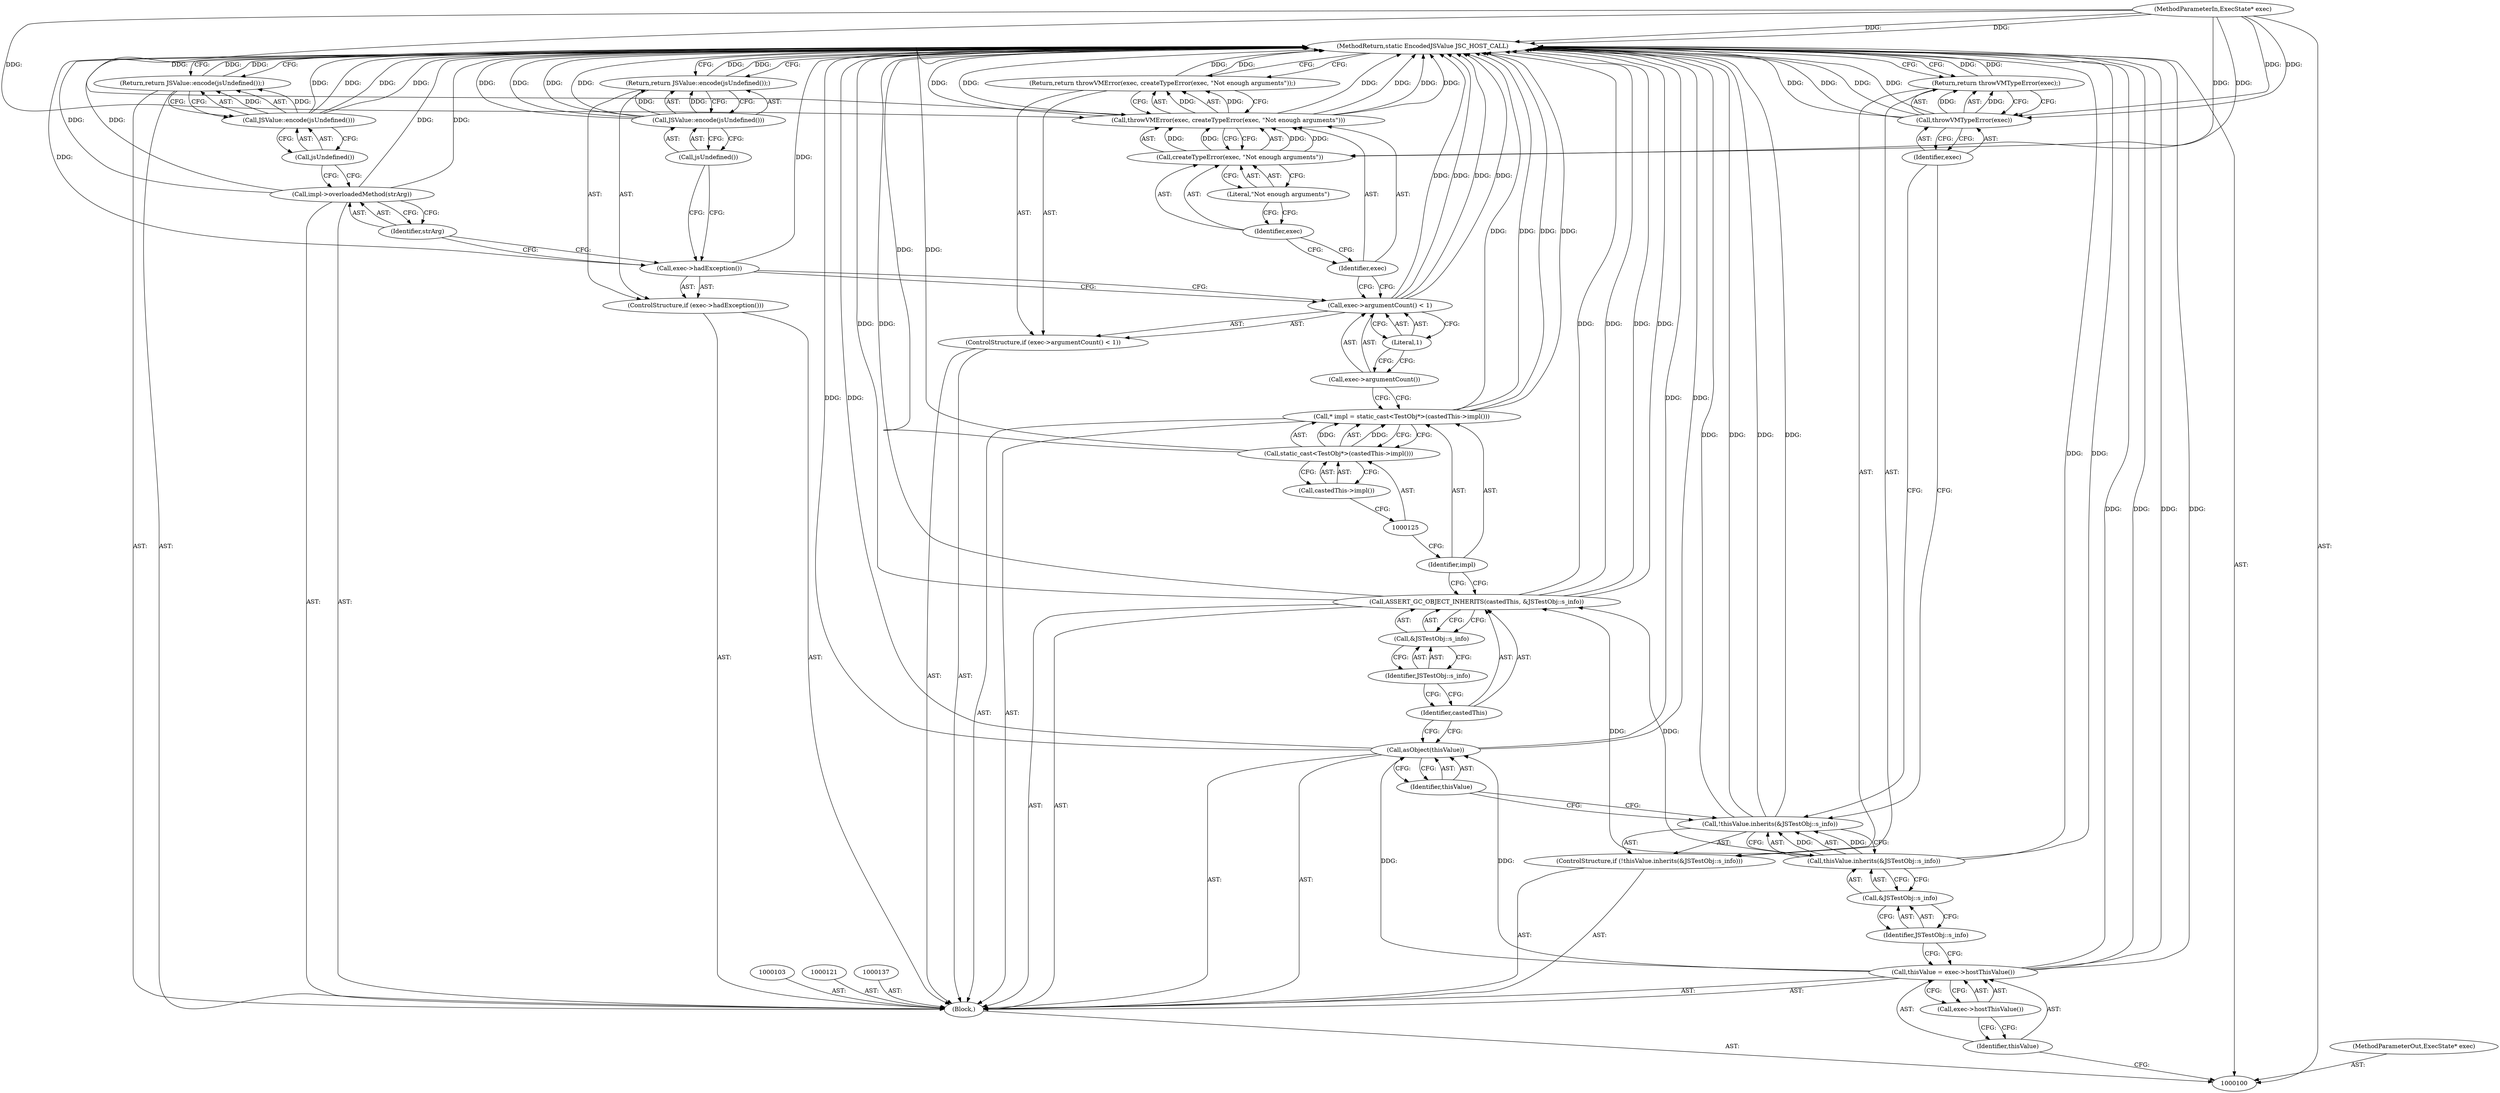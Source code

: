 digraph "1_Chrome_b944f670bb7a8a919daac497a4ea0536c954c201_44" {
"1000148" [label="(MethodReturn,static EncodedJSValue JSC_HOST_CALL)"];
"1000101" [label="(MethodParameterIn,ExecState* exec)"];
"1000232" [label="(MethodParameterOut,ExecState* exec)"];
"1000132" [label="(Call,throwVMError(exec, createTypeError(exec, \"Not enough arguments\")))"];
"1000133" [label="(Identifier,exec)"];
"1000134" [label="(Call,createTypeError(exec, \"Not enough arguments\"))"];
"1000135" [label="(Identifier,exec)"];
"1000136" [label="(Literal,\"Not enough arguments\")"];
"1000131" [label="(Return,return throwVMError(exec, createTypeError(exec, \"Not enough arguments\"));)"];
"1000138" [label="(ControlStructure,if (exec->hadException()))"];
"1000139" [label="(Call,exec->hadException())"];
"1000141" [label="(Call,JSValue::encode(jsUndefined()))"];
"1000142" [label="(Call,jsUndefined())"];
"1000140" [label="(Return,return JSValue::encode(jsUndefined());)"];
"1000144" [label="(Identifier,strArg)"];
"1000143" [label="(Call,impl->overloadedMethod(strArg))"];
"1000146" [label="(Call,JSValue::encode(jsUndefined()))"];
"1000147" [label="(Call,jsUndefined())"];
"1000145" [label="(Return,return JSValue::encode(jsUndefined());)"];
"1000102" [label="(Block,)"];
"1000104" [label="(Call,thisValue = exec->hostThisValue())"];
"1000105" [label="(Identifier,thisValue)"];
"1000106" [label="(Call,exec->hostThisValue())"];
"1000110" [label="(Call,&JSTestObj::s_info)"];
"1000111" [label="(Identifier,JSTestObj::s_info)"];
"1000107" [label="(ControlStructure,if (!thisValue.inherits(&JSTestObj::s_info)))"];
"1000108" [label="(Call,!thisValue.inherits(&JSTestObj::s_info))"];
"1000109" [label="(Call,thisValue.inherits(&JSTestObj::s_info))"];
"1000113" [label="(Call,throwVMTypeError(exec))"];
"1000114" [label="(Identifier,exec)"];
"1000112" [label="(Return,return throwVMTypeError(exec);)"];
"1000115" [label="(Call,asObject(thisValue))"];
"1000116" [label="(Identifier,thisValue)"];
"1000118" [label="(Identifier,castedThis)"];
"1000119" [label="(Call,&JSTestObj::s_info)"];
"1000120" [label="(Identifier,JSTestObj::s_info)"];
"1000117" [label="(Call,ASSERT_GC_OBJECT_INHERITS(castedThis, &JSTestObj::s_info))"];
"1000122" [label="(Call,* impl = static_cast<TestObj*>(castedThis->impl()))"];
"1000123" [label="(Identifier,impl)"];
"1000124" [label="(Call,static_cast<TestObj*>(castedThis->impl()))"];
"1000126" [label="(Call,castedThis->impl())"];
"1000130" [label="(Literal,1)"];
"1000127" [label="(ControlStructure,if (exec->argumentCount() < 1))"];
"1000128" [label="(Call,exec->argumentCount() < 1)"];
"1000129" [label="(Call,exec->argumentCount())"];
"1000148" -> "1000100"  [label="AST: "];
"1000148" -> "1000112"  [label="CFG: "];
"1000148" -> "1000131"  [label="CFG: "];
"1000148" -> "1000140"  [label="CFG: "];
"1000148" -> "1000145"  [label="CFG: "];
"1000145" -> "1000148"  [label="DDG: "];
"1000117" -> "1000148"  [label="DDG: "];
"1000117" -> "1000148"  [label="DDG: "];
"1000117" -> "1000148"  [label="DDG: "];
"1000124" -> "1000148"  [label="DDG: "];
"1000141" -> "1000148"  [label="DDG: "];
"1000141" -> "1000148"  [label="DDG: "];
"1000108" -> "1000148"  [label="DDG: "];
"1000108" -> "1000148"  [label="DDG: "];
"1000104" -> "1000148"  [label="DDG: "];
"1000104" -> "1000148"  [label="DDG: "];
"1000113" -> "1000148"  [label="DDG: "];
"1000113" -> "1000148"  [label="DDG: "];
"1000115" -> "1000148"  [label="DDG: "];
"1000115" -> "1000148"  [label="DDG: "];
"1000132" -> "1000148"  [label="DDG: "];
"1000132" -> "1000148"  [label="DDG: "];
"1000132" -> "1000148"  [label="DDG: "];
"1000128" -> "1000148"  [label="DDG: "];
"1000128" -> "1000148"  [label="DDG: "];
"1000146" -> "1000148"  [label="DDG: "];
"1000146" -> "1000148"  [label="DDG: "];
"1000122" -> "1000148"  [label="DDG: "];
"1000122" -> "1000148"  [label="DDG: "];
"1000139" -> "1000148"  [label="DDG: "];
"1000143" -> "1000148"  [label="DDG: "];
"1000143" -> "1000148"  [label="DDG: "];
"1000101" -> "1000148"  [label="DDG: "];
"1000109" -> "1000148"  [label="DDG: "];
"1000131" -> "1000148"  [label="DDG: "];
"1000112" -> "1000148"  [label="DDG: "];
"1000140" -> "1000148"  [label="DDG: "];
"1000101" -> "1000100"  [label="AST: "];
"1000101" -> "1000148"  [label="DDG: "];
"1000101" -> "1000113"  [label="DDG: "];
"1000101" -> "1000132"  [label="DDG: "];
"1000101" -> "1000134"  [label="DDG: "];
"1000232" -> "1000100"  [label="AST: "];
"1000132" -> "1000131"  [label="AST: "];
"1000132" -> "1000134"  [label="CFG: "];
"1000133" -> "1000132"  [label="AST: "];
"1000134" -> "1000132"  [label="AST: "];
"1000131" -> "1000132"  [label="CFG: "];
"1000132" -> "1000148"  [label="DDG: "];
"1000132" -> "1000148"  [label="DDG: "];
"1000132" -> "1000148"  [label="DDG: "];
"1000132" -> "1000131"  [label="DDG: "];
"1000134" -> "1000132"  [label="DDG: "];
"1000134" -> "1000132"  [label="DDG: "];
"1000101" -> "1000132"  [label="DDG: "];
"1000133" -> "1000132"  [label="AST: "];
"1000133" -> "1000128"  [label="CFG: "];
"1000135" -> "1000133"  [label="CFG: "];
"1000134" -> "1000132"  [label="AST: "];
"1000134" -> "1000136"  [label="CFG: "];
"1000135" -> "1000134"  [label="AST: "];
"1000136" -> "1000134"  [label="AST: "];
"1000132" -> "1000134"  [label="CFG: "];
"1000134" -> "1000132"  [label="DDG: "];
"1000134" -> "1000132"  [label="DDG: "];
"1000101" -> "1000134"  [label="DDG: "];
"1000135" -> "1000134"  [label="AST: "];
"1000135" -> "1000133"  [label="CFG: "];
"1000136" -> "1000135"  [label="CFG: "];
"1000136" -> "1000134"  [label="AST: "];
"1000136" -> "1000135"  [label="CFG: "];
"1000134" -> "1000136"  [label="CFG: "];
"1000131" -> "1000127"  [label="AST: "];
"1000131" -> "1000132"  [label="CFG: "];
"1000132" -> "1000131"  [label="AST: "];
"1000148" -> "1000131"  [label="CFG: "];
"1000131" -> "1000148"  [label="DDG: "];
"1000132" -> "1000131"  [label="DDG: "];
"1000138" -> "1000102"  [label="AST: "];
"1000139" -> "1000138"  [label="AST: "];
"1000140" -> "1000138"  [label="AST: "];
"1000139" -> "1000138"  [label="AST: "];
"1000139" -> "1000128"  [label="CFG: "];
"1000142" -> "1000139"  [label="CFG: "];
"1000144" -> "1000139"  [label="CFG: "];
"1000139" -> "1000148"  [label="DDG: "];
"1000141" -> "1000140"  [label="AST: "];
"1000141" -> "1000142"  [label="CFG: "];
"1000142" -> "1000141"  [label="AST: "];
"1000140" -> "1000141"  [label="CFG: "];
"1000141" -> "1000148"  [label="DDG: "];
"1000141" -> "1000148"  [label="DDG: "];
"1000141" -> "1000140"  [label="DDG: "];
"1000142" -> "1000141"  [label="AST: "];
"1000142" -> "1000139"  [label="CFG: "];
"1000141" -> "1000142"  [label="CFG: "];
"1000140" -> "1000138"  [label="AST: "];
"1000140" -> "1000141"  [label="CFG: "];
"1000141" -> "1000140"  [label="AST: "];
"1000148" -> "1000140"  [label="CFG: "];
"1000140" -> "1000148"  [label="DDG: "];
"1000141" -> "1000140"  [label="DDG: "];
"1000144" -> "1000143"  [label="AST: "];
"1000144" -> "1000139"  [label="CFG: "];
"1000143" -> "1000144"  [label="CFG: "];
"1000143" -> "1000102"  [label="AST: "];
"1000143" -> "1000144"  [label="CFG: "];
"1000144" -> "1000143"  [label="AST: "];
"1000147" -> "1000143"  [label="CFG: "];
"1000143" -> "1000148"  [label="DDG: "];
"1000143" -> "1000148"  [label="DDG: "];
"1000146" -> "1000145"  [label="AST: "];
"1000146" -> "1000147"  [label="CFG: "];
"1000147" -> "1000146"  [label="AST: "];
"1000145" -> "1000146"  [label="CFG: "];
"1000146" -> "1000148"  [label="DDG: "];
"1000146" -> "1000148"  [label="DDG: "];
"1000146" -> "1000145"  [label="DDG: "];
"1000147" -> "1000146"  [label="AST: "];
"1000147" -> "1000143"  [label="CFG: "];
"1000146" -> "1000147"  [label="CFG: "];
"1000145" -> "1000102"  [label="AST: "];
"1000145" -> "1000146"  [label="CFG: "];
"1000146" -> "1000145"  [label="AST: "];
"1000148" -> "1000145"  [label="CFG: "];
"1000145" -> "1000148"  [label="DDG: "];
"1000146" -> "1000145"  [label="DDG: "];
"1000102" -> "1000100"  [label="AST: "];
"1000103" -> "1000102"  [label="AST: "];
"1000104" -> "1000102"  [label="AST: "];
"1000107" -> "1000102"  [label="AST: "];
"1000115" -> "1000102"  [label="AST: "];
"1000117" -> "1000102"  [label="AST: "];
"1000121" -> "1000102"  [label="AST: "];
"1000122" -> "1000102"  [label="AST: "];
"1000127" -> "1000102"  [label="AST: "];
"1000137" -> "1000102"  [label="AST: "];
"1000138" -> "1000102"  [label="AST: "];
"1000143" -> "1000102"  [label="AST: "];
"1000145" -> "1000102"  [label="AST: "];
"1000104" -> "1000102"  [label="AST: "];
"1000104" -> "1000106"  [label="CFG: "];
"1000105" -> "1000104"  [label="AST: "];
"1000106" -> "1000104"  [label="AST: "];
"1000111" -> "1000104"  [label="CFG: "];
"1000104" -> "1000148"  [label="DDG: "];
"1000104" -> "1000148"  [label="DDG: "];
"1000104" -> "1000115"  [label="DDG: "];
"1000105" -> "1000104"  [label="AST: "];
"1000105" -> "1000100"  [label="CFG: "];
"1000106" -> "1000105"  [label="CFG: "];
"1000106" -> "1000104"  [label="AST: "];
"1000106" -> "1000105"  [label="CFG: "];
"1000104" -> "1000106"  [label="CFG: "];
"1000110" -> "1000109"  [label="AST: "];
"1000110" -> "1000111"  [label="CFG: "];
"1000111" -> "1000110"  [label="AST: "];
"1000109" -> "1000110"  [label="CFG: "];
"1000111" -> "1000110"  [label="AST: "];
"1000111" -> "1000104"  [label="CFG: "];
"1000110" -> "1000111"  [label="CFG: "];
"1000107" -> "1000102"  [label="AST: "];
"1000108" -> "1000107"  [label="AST: "];
"1000112" -> "1000107"  [label="AST: "];
"1000108" -> "1000107"  [label="AST: "];
"1000108" -> "1000109"  [label="CFG: "];
"1000109" -> "1000108"  [label="AST: "];
"1000114" -> "1000108"  [label="CFG: "];
"1000116" -> "1000108"  [label="CFG: "];
"1000108" -> "1000148"  [label="DDG: "];
"1000108" -> "1000148"  [label="DDG: "];
"1000109" -> "1000108"  [label="DDG: "];
"1000109" -> "1000108"  [label="AST: "];
"1000109" -> "1000110"  [label="CFG: "];
"1000110" -> "1000109"  [label="AST: "];
"1000108" -> "1000109"  [label="CFG: "];
"1000109" -> "1000148"  [label="DDG: "];
"1000109" -> "1000108"  [label="DDG: "];
"1000109" -> "1000117"  [label="DDG: "];
"1000113" -> "1000112"  [label="AST: "];
"1000113" -> "1000114"  [label="CFG: "];
"1000114" -> "1000113"  [label="AST: "];
"1000112" -> "1000113"  [label="CFG: "];
"1000113" -> "1000148"  [label="DDG: "];
"1000113" -> "1000148"  [label="DDG: "];
"1000113" -> "1000112"  [label="DDG: "];
"1000101" -> "1000113"  [label="DDG: "];
"1000114" -> "1000113"  [label="AST: "];
"1000114" -> "1000108"  [label="CFG: "];
"1000113" -> "1000114"  [label="CFG: "];
"1000112" -> "1000107"  [label="AST: "];
"1000112" -> "1000113"  [label="CFG: "];
"1000113" -> "1000112"  [label="AST: "];
"1000148" -> "1000112"  [label="CFG: "];
"1000112" -> "1000148"  [label="DDG: "];
"1000113" -> "1000112"  [label="DDG: "];
"1000115" -> "1000102"  [label="AST: "];
"1000115" -> "1000116"  [label="CFG: "];
"1000116" -> "1000115"  [label="AST: "];
"1000118" -> "1000115"  [label="CFG: "];
"1000115" -> "1000148"  [label="DDG: "];
"1000115" -> "1000148"  [label="DDG: "];
"1000104" -> "1000115"  [label="DDG: "];
"1000116" -> "1000115"  [label="AST: "];
"1000116" -> "1000108"  [label="CFG: "];
"1000115" -> "1000116"  [label="CFG: "];
"1000118" -> "1000117"  [label="AST: "];
"1000118" -> "1000115"  [label="CFG: "];
"1000120" -> "1000118"  [label="CFG: "];
"1000119" -> "1000117"  [label="AST: "];
"1000119" -> "1000120"  [label="CFG: "];
"1000120" -> "1000119"  [label="AST: "];
"1000117" -> "1000119"  [label="CFG: "];
"1000120" -> "1000119"  [label="AST: "];
"1000120" -> "1000118"  [label="CFG: "];
"1000119" -> "1000120"  [label="CFG: "];
"1000117" -> "1000102"  [label="AST: "];
"1000117" -> "1000119"  [label="CFG: "];
"1000118" -> "1000117"  [label="AST: "];
"1000119" -> "1000117"  [label="AST: "];
"1000123" -> "1000117"  [label="CFG: "];
"1000117" -> "1000148"  [label="DDG: "];
"1000117" -> "1000148"  [label="DDG: "];
"1000117" -> "1000148"  [label="DDG: "];
"1000109" -> "1000117"  [label="DDG: "];
"1000122" -> "1000102"  [label="AST: "];
"1000122" -> "1000124"  [label="CFG: "];
"1000123" -> "1000122"  [label="AST: "];
"1000124" -> "1000122"  [label="AST: "];
"1000129" -> "1000122"  [label="CFG: "];
"1000122" -> "1000148"  [label="DDG: "];
"1000122" -> "1000148"  [label="DDG: "];
"1000124" -> "1000122"  [label="DDG: "];
"1000123" -> "1000122"  [label="AST: "];
"1000123" -> "1000117"  [label="CFG: "];
"1000125" -> "1000123"  [label="CFG: "];
"1000124" -> "1000122"  [label="AST: "];
"1000124" -> "1000126"  [label="CFG: "];
"1000125" -> "1000124"  [label="AST: "];
"1000126" -> "1000124"  [label="AST: "];
"1000122" -> "1000124"  [label="CFG: "];
"1000124" -> "1000148"  [label="DDG: "];
"1000124" -> "1000122"  [label="DDG: "];
"1000126" -> "1000124"  [label="AST: "];
"1000126" -> "1000125"  [label="CFG: "];
"1000124" -> "1000126"  [label="CFG: "];
"1000130" -> "1000128"  [label="AST: "];
"1000130" -> "1000129"  [label="CFG: "];
"1000128" -> "1000130"  [label="CFG: "];
"1000127" -> "1000102"  [label="AST: "];
"1000128" -> "1000127"  [label="AST: "];
"1000131" -> "1000127"  [label="AST: "];
"1000128" -> "1000127"  [label="AST: "];
"1000128" -> "1000130"  [label="CFG: "];
"1000129" -> "1000128"  [label="AST: "];
"1000130" -> "1000128"  [label="AST: "];
"1000133" -> "1000128"  [label="CFG: "];
"1000139" -> "1000128"  [label="CFG: "];
"1000128" -> "1000148"  [label="DDG: "];
"1000128" -> "1000148"  [label="DDG: "];
"1000129" -> "1000128"  [label="AST: "];
"1000129" -> "1000122"  [label="CFG: "];
"1000130" -> "1000129"  [label="CFG: "];
}
